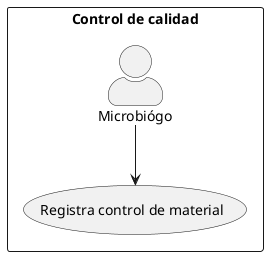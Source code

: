 @startuml

skinparam actorStyle awesome

rectangle "Control de calidad" {
:Microbiógo: --> (Registra control de material)
}

@enduml